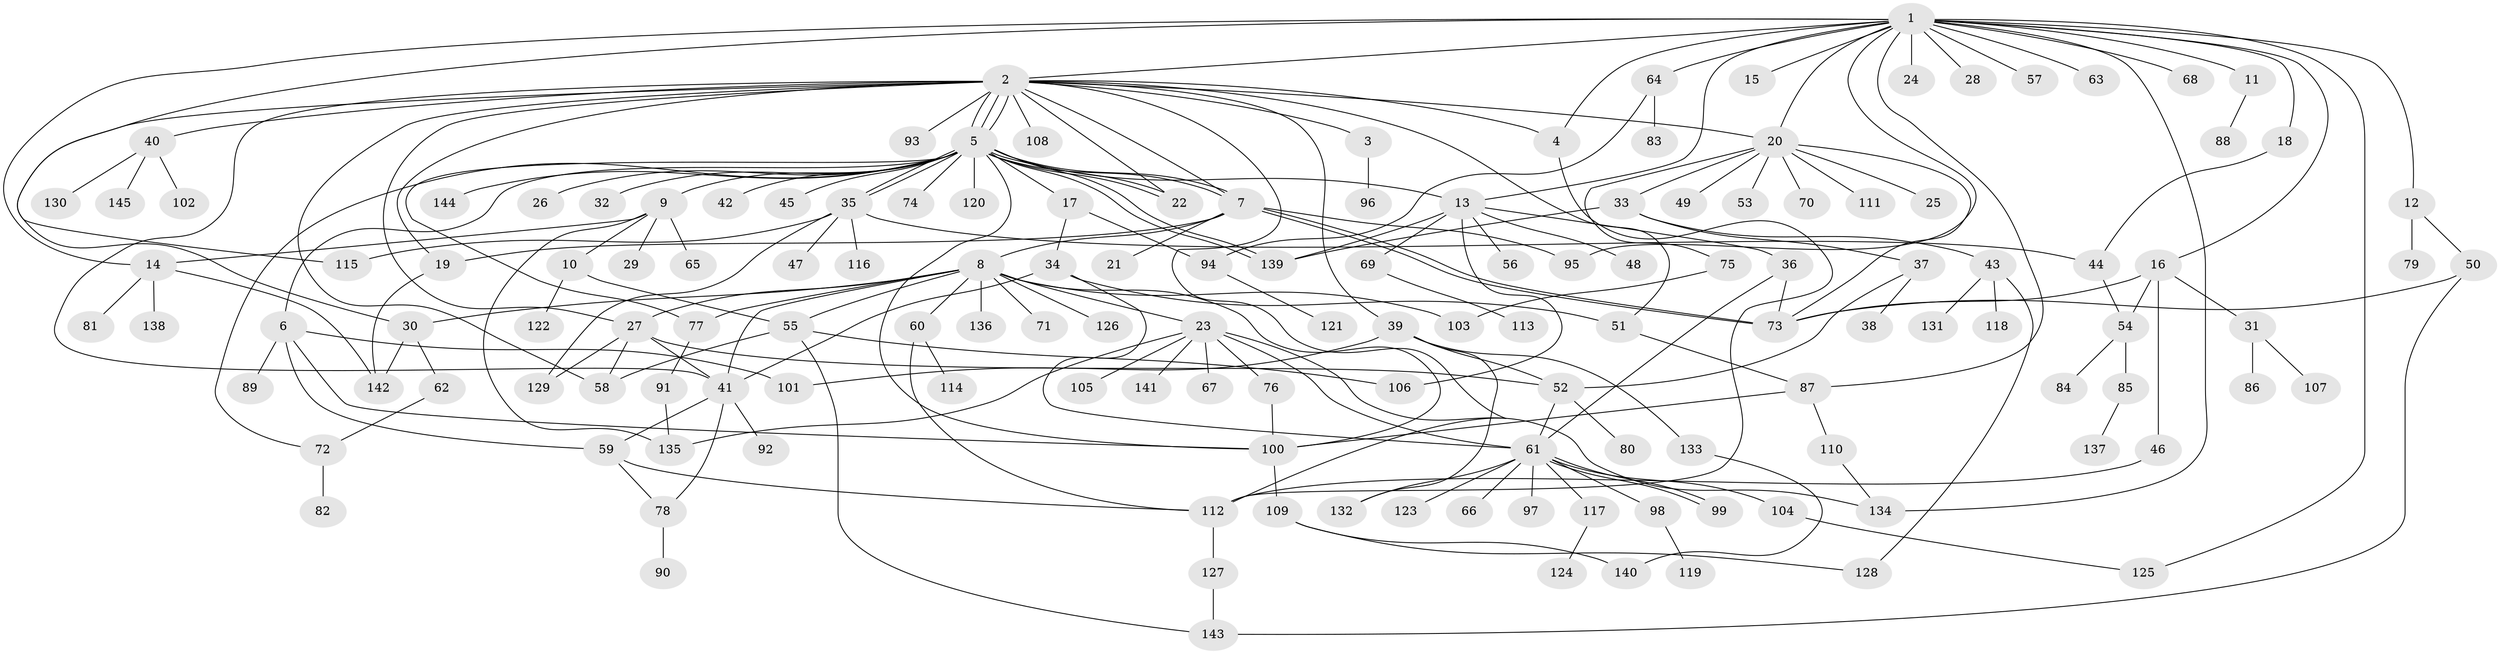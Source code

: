 // Generated by graph-tools (version 1.1) at 2025/35/03/09/25 02:35:28]
// undirected, 145 vertices, 213 edges
graph export_dot {
graph [start="1"]
  node [color=gray90,style=filled];
  1;
  2;
  3;
  4;
  5;
  6;
  7;
  8;
  9;
  10;
  11;
  12;
  13;
  14;
  15;
  16;
  17;
  18;
  19;
  20;
  21;
  22;
  23;
  24;
  25;
  26;
  27;
  28;
  29;
  30;
  31;
  32;
  33;
  34;
  35;
  36;
  37;
  38;
  39;
  40;
  41;
  42;
  43;
  44;
  45;
  46;
  47;
  48;
  49;
  50;
  51;
  52;
  53;
  54;
  55;
  56;
  57;
  58;
  59;
  60;
  61;
  62;
  63;
  64;
  65;
  66;
  67;
  68;
  69;
  70;
  71;
  72;
  73;
  74;
  75;
  76;
  77;
  78;
  79;
  80;
  81;
  82;
  83;
  84;
  85;
  86;
  87;
  88;
  89;
  90;
  91;
  92;
  93;
  94;
  95;
  96;
  97;
  98;
  99;
  100;
  101;
  102;
  103;
  104;
  105;
  106;
  107;
  108;
  109;
  110;
  111;
  112;
  113;
  114;
  115;
  116;
  117;
  118;
  119;
  120;
  121;
  122;
  123;
  124;
  125;
  126;
  127;
  128;
  129;
  130;
  131;
  132;
  133;
  134;
  135;
  136;
  137;
  138;
  139;
  140;
  141;
  142;
  143;
  144;
  145;
  1 -- 2;
  1 -- 4;
  1 -- 11;
  1 -- 12;
  1 -- 13;
  1 -- 14;
  1 -- 15;
  1 -- 16;
  1 -- 18;
  1 -- 20;
  1 -- 24;
  1 -- 28;
  1 -- 57;
  1 -- 63;
  1 -- 64;
  1 -- 68;
  1 -- 87;
  1 -- 95;
  1 -- 115;
  1 -- 125;
  1 -- 134;
  2 -- 3;
  2 -- 4;
  2 -- 5;
  2 -- 5;
  2 -- 5;
  2 -- 7;
  2 -- 19;
  2 -- 20;
  2 -- 22;
  2 -- 27;
  2 -- 30;
  2 -- 39;
  2 -- 40;
  2 -- 41;
  2 -- 51;
  2 -- 58;
  2 -- 93;
  2 -- 108;
  2 -- 112;
  3 -- 96;
  4 -- 112;
  5 -- 6;
  5 -- 7;
  5 -- 7;
  5 -- 9;
  5 -- 13;
  5 -- 17;
  5 -- 22;
  5 -- 22;
  5 -- 26;
  5 -- 32;
  5 -- 35;
  5 -- 35;
  5 -- 42;
  5 -- 45;
  5 -- 72;
  5 -- 74;
  5 -- 77;
  5 -- 100;
  5 -- 120;
  5 -- 139;
  5 -- 139;
  5 -- 144;
  6 -- 59;
  6 -- 89;
  6 -- 100;
  6 -- 101;
  7 -- 8;
  7 -- 19;
  7 -- 21;
  7 -- 73;
  7 -- 73;
  7 -- 95;
  8 -- 23;
  8 -- 27;
  8 -- 30;
  8 -- 41;
  8 -- 55;
  8 -- 60;
  8 -- 71;
  8 -- 77;
  8 -- 100;
  8 -- 103;
  8 -- 126;
  8 -- 136;
  9 -- 10;
  9 -- 14;
  9 -- 29;
  9 -- 65;
  9 -- 135;
  10 -- 55;
  10 -- 122;
  11 -- 88;
  12 -- 50;
  12 -- 79;
  13 -- 36;
  13 -- 48;
  13 -- 56;
  13 -- 69;
  13 -- 106;
  13 -- 139;
  14 -- 81;
  14 -- 138;
  14 -- 142;
  16 -- 31;
  16 -- 46;
  16 -- 54;
  16 -- 73;
  17 -- 34;
  17 -- 94;
  18 -- 44;
  19 -- 142;
  20 -- 25;
  20 -- 33;
  20 -- 49;
  20 -- 53;
  20 -- 70;
  20 -- 73;
  20 -- 75;
  20 -- 111;
  23 -- 61;
  23 -- 67;
  23 -- 76;
  23 -- 105;
  23 -- 134;
  23 -- 135;
  23 -- 141;
  27 -- 41;
  27 -- 52;
  27 -- 58;
  27 -- 129;
  30 -- 62;
  30 -- 142;
  31 -- 86;
  31 -- 107;
  33 -- 37;
  33 -- 43;
  33 -- 139;
  34 -- 41;
  34 -- 51;
  34 -- 61;
  35 -- 44;
  35 -- 47;
  35 -- 115;
  35 -- 116;
  35 -- 129;
  36 -- 61;
  36 -- 73;
  37 -- 38;
  37 -- 52;
  39 -- 52;
  39 -- 101;
  39 -- 132;
  39 -- 133;
  40 -- 102;
  40 -- 130;
  40 -- 145;
  41 -- 59;
  41 -- 78;
  41 -- 92;
  43 -- 118;
  43 -- 128;
  43 -- 131;
  44 -- 54;
  46 -- 112;
  50 -- 73;
  50 -- 143;
  51 -- 87;
  52 -- 61;
  52 -- 80;
  54 -- 84;
  54 -- 85;
  55 -- 58;
  55 -- 106;
  55 -- 143;
  59 -- 78;
  59 -- 112;
  60 -- 112;
  60 -- 114;
  61 -- 66;
  61 -- 97;
  61 -- 98;
  61 -- 99;
  61 -- 99;
  61 -- 104;
  61 -- 117;
  61 -- 123;
  61 -- 132;
  62 -- 72;
  64 -- 83;
  64 -- 94;
  69 -- 113;
  72 -- 82;
  75 -- 103;
  76 -- 100;
  77 -- 91;
  78 -- 90;
  85 -- 137;
  87 -- 100;
  87 -- 110;
  91 -- 135;
  94 -- 121;
  98 -- 119;
  100 -- 109;
  104 -- 125;
  109 -- 128;
  109 -- 140;
  110 -- 134;
  112 -- 127;
  117 -- 124;
  127 -- 143;
  133 -- 140;
}
